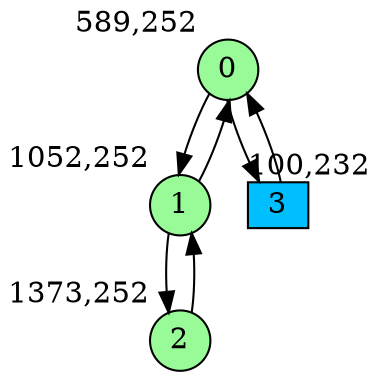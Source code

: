 digraph G {
graph [bgcolor=white]
node [shape=circle, style = filled, fillcolor=white,fixedsize=true, width=0.4, height=0.3 ]
0[xlabel="589,252", pos = "7.64063,0!", fillcolor=palegreen ];
1[xlabel="1052,252", pos = "14.875,0!", fillcolor=palegreen ];
2[xlabel="1373,252", pos = "19.8906,0!", fillcolor=palegreen ];
3[xlabel="100,232", pos = "0,0.3125!", fillcolor=deepskyblue, shape=box ];
0->1 ;
0->3 ;
1->2 ;
1->0 ;
2->1 ;
3->0 ;
}

